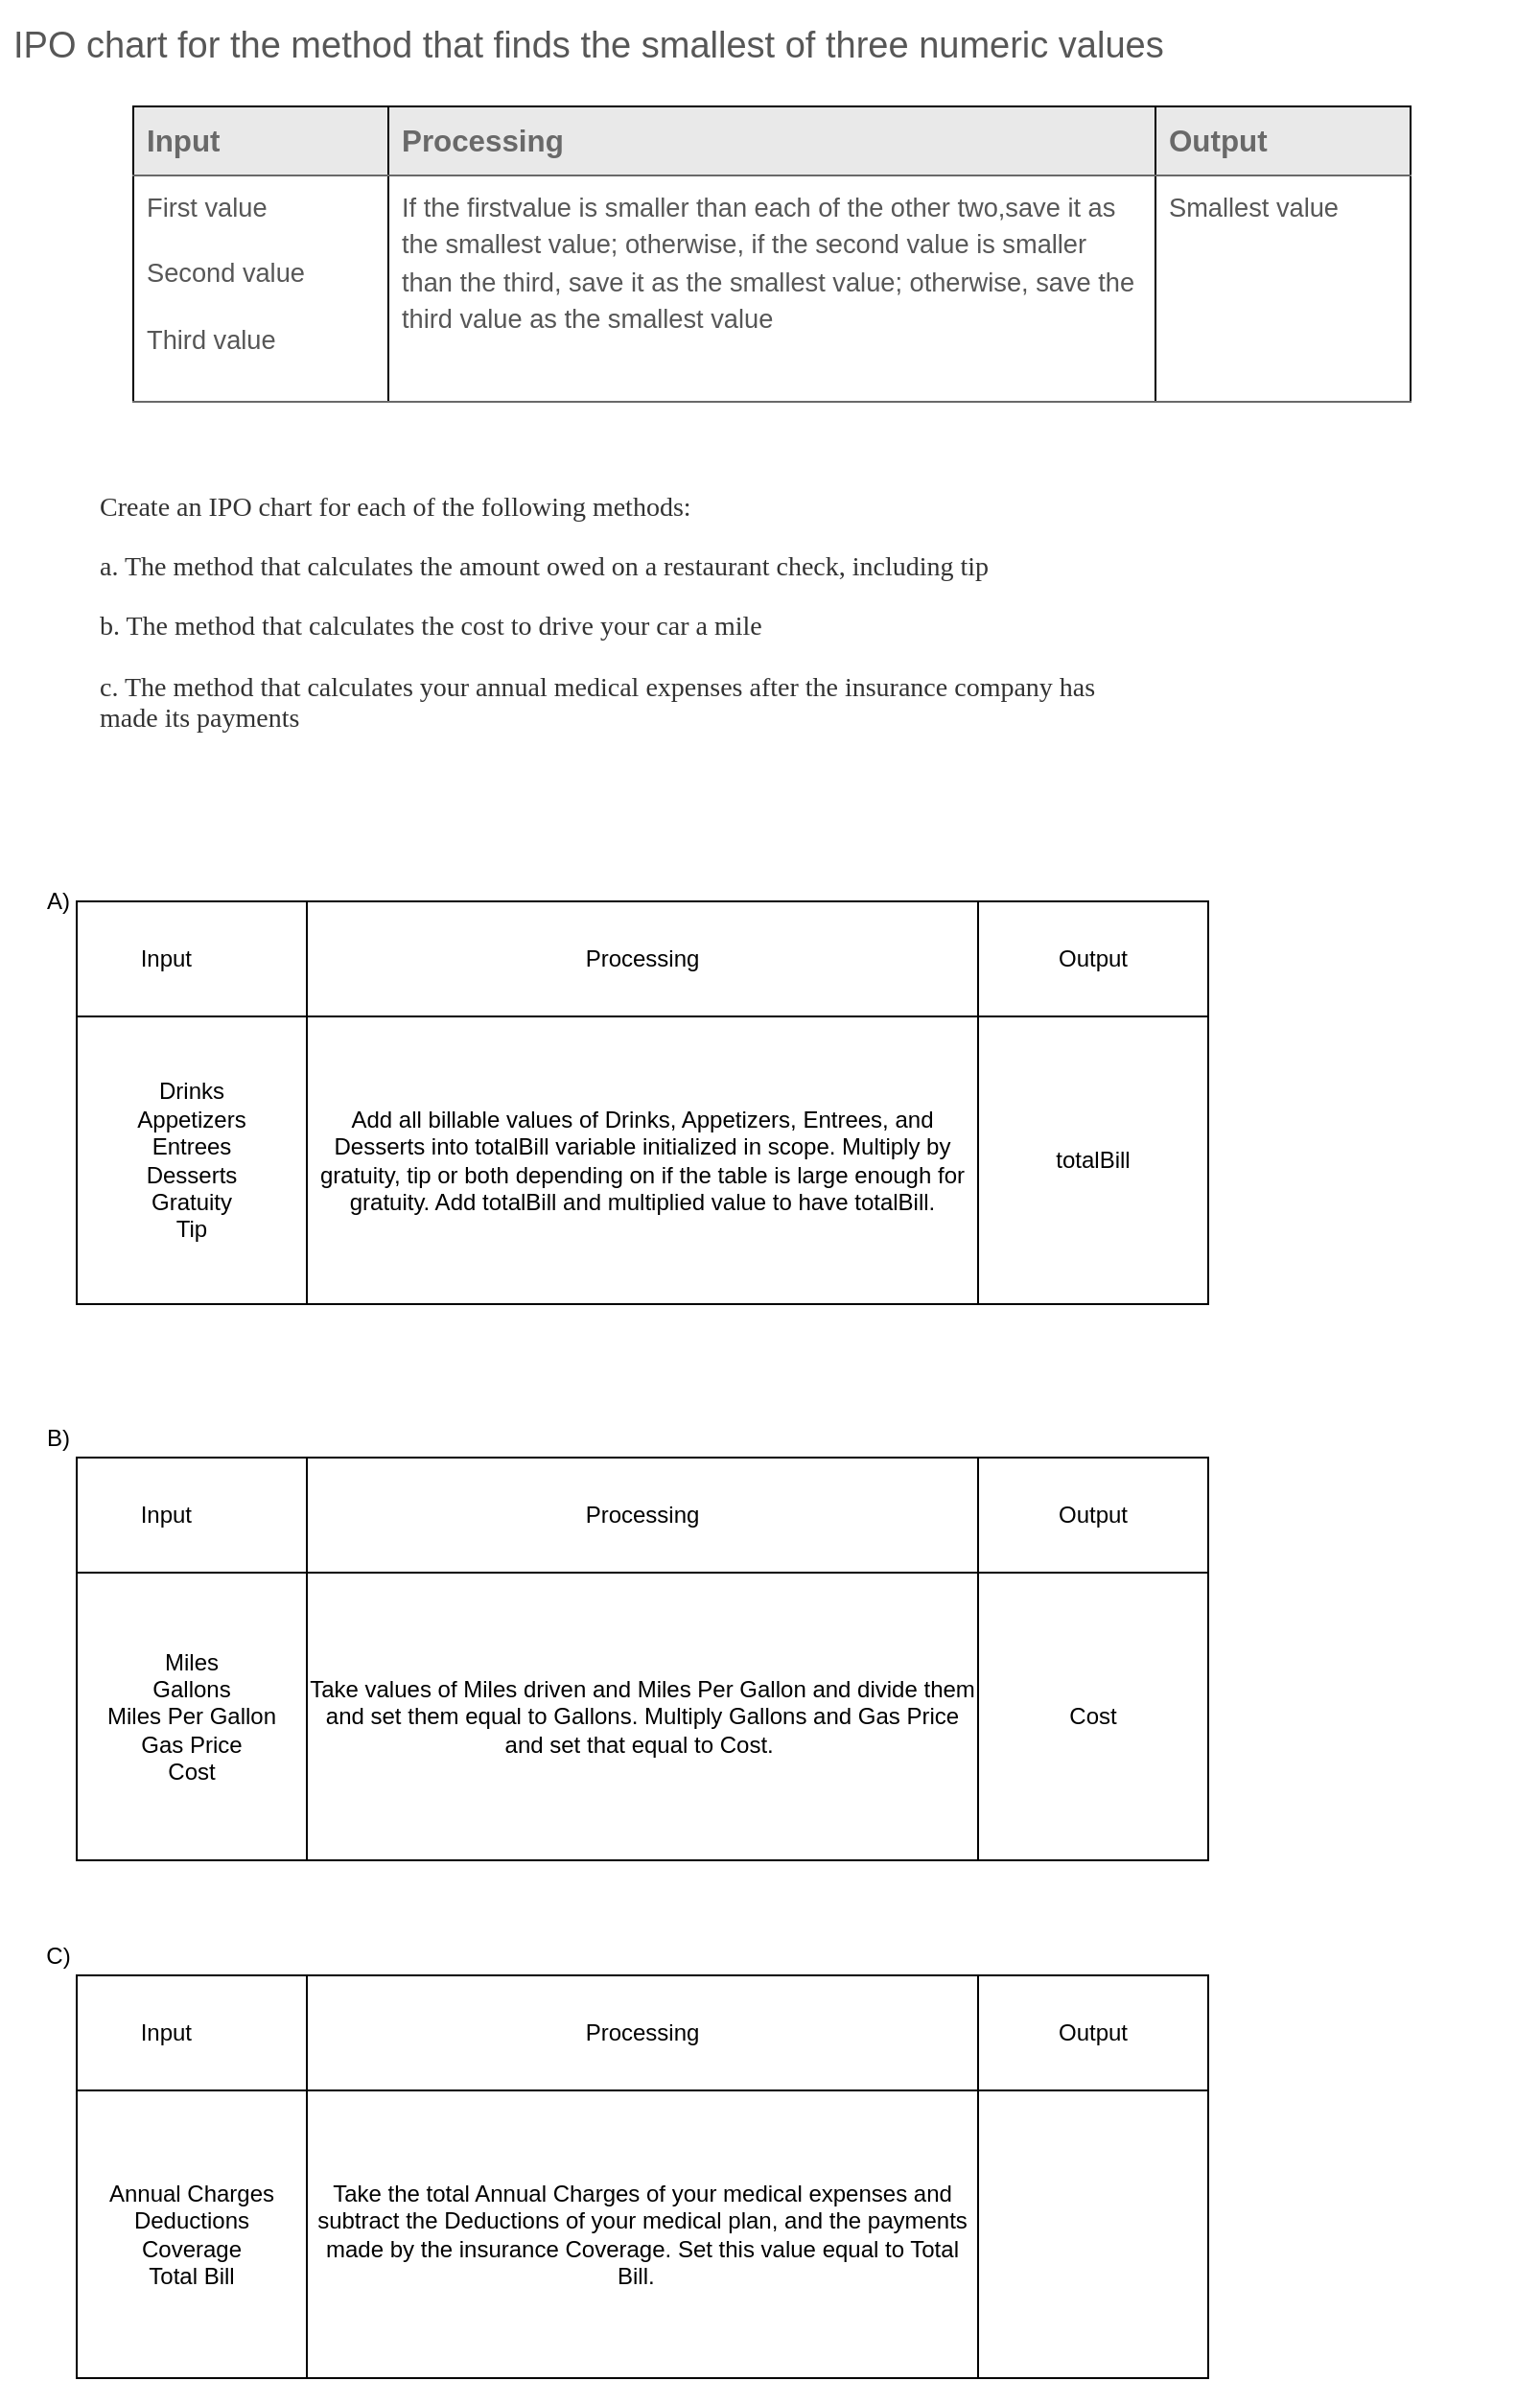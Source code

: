 <mxfile>
    <diagram id="2Z4F3KAlOLK05tOB8-TQ" name="Page-1">
        <mxGraphModel dx="1878" dy="1805" grid="1" gridSize="10" guides="1" tooltips="1" connect="1" arrows="1" fold="1" page="1" pageScale="1" pageWidth="850" pageHeight="1100" math="0" shadow="0">
            <root>
                <mxCell id="0"/>
                <mxCell id="1" parent="0"/>
                <mxCell id="2" value="&lt;span style=&quot;color: rgb(51, 51, 51); font-family: georgia, times, &amp;quot;times new roman&amp;quot;, serif; font-size: 14px; font-style: normal; font-weight: 400; letter-spacing: normal; text-indent: 0px; text-transform: none; word-spacing: 0px; background-color: rgb(255, 255, 255); display: inline; float: none;&quot;&gt;Create an IPO chart for each of the following methods:&lt;/span&gt;&lt;br style=&quot;color: rgb(51, 51, 51); font-family: georgia, times, &amp;quot;times new roman&amp;quot;, serif; font-size: 14px; font-style: normal; font-weight: 400; letter-spacing: normal; text-indent: 0px; text-transform: none; word-spacing: 0px; background-color: rgb(255, 255, 255);&quot;&gt;&lt;br style=&quot;color: rgb(51, 51, 51); font-family: georgia, times, &amp;quot;times new roman&amp;quot;, serif; font-size: 14px; font-style: normal; font-weight: 400; letter-spacing: normal; text-indent: 0px; text-transform: none; word-spacing: 0px; background-color: rgb(255, 255, 255);&quot;&gt;&lt;span style=&quot;color: rgb(51, 51, 51); font-family: georgia, times, &amp;quot;times new roman&amp;quot;, serif; font-size: 14px; font-style: normal; font-weight: 400; letter-spacing: normal; text-indent: 0px; text-transform: none; word-spacing: 0px; background-color: rgb(255, 255, 255); display: inline; float: none;&quot;&gt;a. The method that calculates the amount owed on a restaurant check, including tip&lt;/span&gt;&lt;br style=&quot;color: rgb(51, 51, 51); font-family: georgia, times, &amp;quot;times new roman&amp;quot;, serif; font-size: 14px; font-style: normal; font-weight: 400; letter-spacing: normal; text-indent: 0px; text-transform: none; word-spacing: 0px; background-color: rgb(255, 255, 255);&quot;&gt;&lt;br style=&quot;color: rgb(51, 51, 51); font-family: georgia, times, &amp;quot;times new roman&amp;quot;, serif; font-size: 14px; font-style: normal; font-weight: 400; letter-spacing: normal; text-indent: 0px; text-transform: none; word-spacing: 0px; background-color: rgb(255, 255, 255);&quot;&gt;&lt;span style=&quot;color: rgb(51, 51, 51); font-family: georgia, times, &amp;quot;times new roman&amp;quot;, serif; font-size: 14px; font-style: normal; font-weight: 400; letter-spacing: normal; text-indent: 0px; text-transform: none; word-spacing: 0px; background-color: rgb(255, 255, 255); display: inline; float: none;&quot;&gt;b. The method that calculates the cost to drive your car a mile&lt;/span&gt;&lt;br style=&quot;color: rgb(51, 51, 51); font-family: georgia, times, &amp;quot;times new roman&amp;quot;, serif; font-size: 14px; font-style: normal; font-weight: 400; letter-spacing: normal; text-indent: 0px; text-transform: none; word-spacing: 0px; background-color: rgb(255, 255, 255);&quot;&gt;&lt;br style=&quot;color: rgb(51, 51, 51); font-family: georgia, times, &amp;quot;times new roman&amp;quot;, serif; font-size: 14px; font-style: normal; font-weight: 400; letter-spacing: normal; text-indent: 0px; text-transform: none; word-spacing: 0px; background-color: rgb(255, 255, 255);&quot;&gt;&lt;span style=&quot;color: rgb(51, 51, 51); font-family: georgia, times, &amp;quot;times new roman&amp;quot;, serif; font-size: 14px; font-style: normal; font-weight: 400; letter-spacing: normal; text-indent: 0px; text-transform: none; word-spacing: 0px; background-color: rgb(255, 255, 255); display: inline; float: none;&quot;&gt;c. The method that calculates your annual medical expenses after the insurance company has made its payments&lt;/span&gt;&lt;br style=&quot;color: rgb(51, 51, 51); font-family: georgia, times, &amp;quot;times new roman&amp;quot;, serif; font-size: 14px; font-style: normal; font-weight: 400; letter-spacing: normal; text-indent: 0px; text-transform: none; word-spacing: 0px; background-color: rgb(255, 255, 255);&quot;&gt;" style="text;whiteSpace=wrap;html=1;" vertex="1" parent="1">
                    <mxGeometry x="10" y="10" width="550" height="130" as="geometry"/>
                </mxCell>
                <mxCell id="3" value="&lt;div class=&quot;heading&quot; style=&quot;box-sizing: border-box; margin: -5px 0px 16px -25px; padding: 0px; display: block; background-color: transparent; width: auto; color: rgb(87, 87, 87); font-size: 18px; font-style: normal; font-weight: 400; letter-spacing: normal; text-indent: 0px; text-transform: none; word-spacing: 0px;&quot;&gt;&lt;div class=&quot;caption&quot; id=&quot;VSFXL9VJM9QP9PL78186&quot; style=&quot;box-sizing: border-box ; margin: 0px ; padding: 8px 30px 0px ; font-family: , &amp;quot;tahoma&amp;quot; , &amp;quot;arial&amp;quot; , sans-serif ; font-size: 17.28px ; color: rgb(102 , 102 , 102) ; font-style: normal ; clear: both&quot;&gt;&lt;p style=&quot;box-sizing: border-box ; font-family: , &amp;quot;tahoma&amp;quot; , &amp;quot;arial&amp;quot; , sans-serif ; line-height: 1.5 ; color: rgb(87 , 87 , 87) ; margin: 0px 0px 15px ; padding: 0px ; font-size: 19.008px&quot;&gt;IPO chart for the method that finds the smallest of three numeric values&lt;/p&gt;&lt;/div&gt;&lt;/div&gt;&lt;div class=&quot;table rs_skip&quot; id=&quot;LAXA6E3YWNEFBZPH1901&quot; style=&quot;box-sizing: border-box; margin: 0px 0px 15px; padding: 0px; width: 800px; max-width: 100%; clear: both; color: rgb(87, 87, 87); font-size: 18px; font-style: normal; font-weight: 400; letter-spacing: normal; text-indent: 0px; text-transform: none; word-spacing: 0px;&quot;&gt;&lt;div class=&quot;maintable narrowtable&quot; style=&quot;box-sizing: border-box ; margin: 0px auto ; padding: 0px ; clear: both ; height: auto&quot;&gt;&lt;table class=&quot;frameall&quot; style=&quot;box-sizing: border-box ; font-family: , &amp;quot;tahoma&amp;quot; , &amp;quot;arial&amp;quot; , sans-serif ; margin: 0px auto 8px ; font-size: 15.66px ; width: 667px ; border-collapse: collapse ; border-spacing: 0px ; background-color: transparent ; border: 1px solid rgb(0 , 0 , 0) ; overflow-wrap: break-word ; border-radius: 5px&quot;&gt;&lt;colgroup style=&quot;box-sizing: border-box&quot;&gt;&lt;col width=&quot;133&quot; style=&quot;box-sizing: border-box&quot;&gt;&lt;col width=&quot;400&quot; style=&quot;box-sizing: border-box&quot;&gt;&lt;col width=&quot;133&quot; style=&quot;box-sizing: border-box&quot;&gt;&lt;/colgroup&gt;&lt;thead style=&quot;box-sizing: border-box&quot;&gt;&lt;tr id=&quot;SUYC5F47F8C77KELT136&quot; style=&quot;box-sizing: border-box ; background: rgb(255 , 255 , 255)&quot;&gt;&lt;th id=&quot;HGKKPHJPSVM5RJ8SC185&quot; class=&quot;alignleft underscore sidescore&quot; style=&quot;box-sizing: border-box ; margin: 0px ; padding: 7px ; font-style: normal ; font-weight: 600 ; text-align: left ; vertical-align: top ; border-top: none ; border-right: 1px solid black ; border-bottom: 1px solid rgb(105 , 105 , 105) ; border-left: none ; font-family: , &amp;quot;tahoma&amp;quot; , &amp;quot;arial&amp;quot; , sans-serif ; background: rgb(233 , 233 , 233) ; line-height: 1.4 ; color: rgb(105 , 105 , 105)&quot;&gt;&lt;strong style=&quot;box-sizing: border-box ; font-weight: 700&quot;&gt;Input&lt;/strong&gt;&lt;/th&gt;&lt;th id=&quot;UBPBYQMFP8NGXXH03794&quot; class=&quot;alignleft underscore sidescore&quot; style=&quot;box-sizing: border-box ; margin: 0px ; padding: 7px ; font-style: normal ; font-weight: 600 ; text-align: left ; vertical-align: top ; border-top: none ; border-right: 1px solid black ; border-bottom: 1px solid rgb(105 , 105 , 105) ; border-left: none ; font-family: , &amp;quot;tahoma&amp;quot; , &amp;quot;arial&amp;quot; , sans-serif ; background: rgb(233 , 233 , 233) ; line-height: 1.4 ; color: rgb(105 , 105 , 105)&quot;&gt;&lt;strong style=&quot;box-sizing: border-box ; font-weight: 700&quot;&gt;Processing&lt;/strong&gt;&lt;/th&gt;&lt;th id=&quot;VYWB3Z7JSJFBASCJP158&quot; class=&quot;alignleft underscore sidescore&quot; style=&quot;box-sizing: border-box ; margin: 0px ; padding: 7px ; font-style: normal ; font-weight: 600 ; text-align: left ; vertical-align: top ; border-top: none ; border-right: 1px solid black ; border-bottom: 1px solid rgb(105 , 105 , 105) ; border-left: none ; font-family: , &amp;quot;tahoma&amp;quot; , &amp;quot;arial&amp;quot; , sans-serif ; background: rgb(233 , 233 , 233) ; line-height: 1.4 ; color: rgb(105 , 105 , 105)&quot;&gt;&lt;strong style=&quot;box-sizing: border-box ; font-weight: 700&quot;&gt;Output&lt;/strong&gt;&lt;/th&gt;&lt;/tr&gt;&lt;/thead&gt;&lt;tbody id=&quot;EQYW6H2HE7ZANLHRS578&quot; style=&quot;box-sizing: border-box&quot;&gt;&lt;tr class=&quot;odd&quot; id=&quot;RLVW4UF8S0RXLG8Z3933&quot; style=&quot;box-sizing: border-box ; background: rgb(255 , 255 , 255)&quot;&gt;&lt;td id=&quot;QTBSHDBZ1RVHDMPY1291&quot; class=&quot;alignleft sidescore underscore&quot; style=&quot;box-sizing: border-box ; margin: 0px ; padding: 7px ; vertical-align: top ; border-top: none ; border-right: 1px solid black ; border-bottom: 1px solid rgb(105 , 105 , 105) ; border-left: none ; font-family: , &amp;quot;tahoma&amp;quot; , &amp;quot;arial&amp;quot; , sans-serif ; text-align: left ; line-height: 1.4&quot;&gt;&lt;p style=&quot;box-sizing: border-box ; font-family: , &amp;quot;tahoma&amp;quot; , &amp;quot;arial&amp;quot; , sans-serif ; line-height: 1.4 ; color: rgb(87 , 87 , 87) ; margin: 0px 0px 15px ; padding: 0px ; font-size: 13.624px&quot;&gt;First value&lt;/p&gt;&lt;p style=&quot;box-sizing: border-box ; font-family: , &amp;quot;tahoma&amp;quot; , &amp;quot;arial&amp;quot; , sans-serif ; line-height: 1.4 ; color: rgb(87 , 87 , 87) ; margin: 0px 0px 15px ; padding: 0px ; font-size: 13.624px&quot;&gt;Second value&lt;/p&gt;&lt;p style=&quot;box-sizing: border-box ; font-family: , &amp;quot;tahoma&amp;quot; , &amp;quot;arial&amp;quot; , sans-serif ; line-height: 1.4 ; color: rgb(87 , 87 , 87) ; margin: 0px 0px 15px ; padding: 0px ; font-size: 13.624px&quot;&gt;Third value&lt;/p&gt;&lt;/td&gt;&lt;td id=&quot;VARKPHZMT3592BJ28213&quot; class=&quot;alignleft sidescore underscore&quot; style=&quot;box-sizing: border-box ; margin: 0px ; padding: 7px ; vertical-align: top ; border-top: none ; border-right: 1px solid black ; border-bottom: 1px solid rgb(105 , 105 , 105) ; border-left: none ; font-family: , &amp;quot;tahoma&amp;quot; , &amp;quot;arial&amp;quot; , sans-serif ; text-align: left ; line-height: 1.4&quot;&gt;&lt;p style=&quot;box-sizing: border-box ; font-family: , &amp;quot;tahoma&amp;quot; , &amp;quot;arial&amp;quot; , sans-serif ; line-height: 1.4 ; color: rgb(87 , 87 , 87) ; margin: 0px ; padding: 0px ; font-size: 13.624px&quot;&gt;If the firstvalue is smaller than each of the other two,save it as the smallest value; otherwise, if the second value is smaller than the third, save it as the smallest value; otherwise, save the third value as the smallest value&lt;/p&gt;&lt;/td&gt;&lt;td id=&quot;BWGRN8QYA9HH0SCBH564&quot; class=&quot;alignleft sidescore underscore&quot; style=&quot;box-sizing: border-box ; margin: 0px ; padding: 7px ; vertical-align: top ; border-top: none ; border-right: 1px solid black ; border-bottom: 1px solid rgb(105 , 105 , 105) ; border-left: none ; font-family: , &amp;quot;tahoma&amp;quot; , &amp;quot;arial&amp;quot; , sans-serif ; text-align: left ; line-height: 1.4&quot;&gt;&lt;p style=&quot;box-sizing: border-box ; font-family: , &amp;quot;tahoma&amp;quot; , &amp;quot;arial&amp;quot; , sans-serif ; line-height: 1.4 ; color: rgb(87 , 87 , 87) ; margin: 0px ; padding: 0px ; font-size: 13.624px&quot;&gt;Smallest value&lt;/p&gt;&lt;/td&gt;&lt;/tr&gt;&lt;/tbody&gt;&lt;/table&gt;&lt;/div&gt;&lt;/div&gt;" style="text;whiteSpace=wrap;html=1;" vertex="1" parent="1">
                    <mxGeometry x="-40" y="-240" width="550" height="260" as="geometry"/>
                </mxCell>
                <mxCell id="5" value="Input&amp;nbsp;&lt;span style=&quot;white-space: pre&quot;&gt;&#9;&lt;/span&gt;" style="whiteSpace=wrap;html=1;" vertex="1" parent="1">
                    <mxGeometry y="230" width="120" height="60" as="geometry"/>
                </mxCell>
                <mxCell id="6" value="Processing" style="whiteSpace=wrap;html=1;" vertex="1" parent="1">
                    <mxGeometry x="120" y="230" width="350" height="60" as="geometry"/>
                </mxCell>
                <mxCell id="7" value="Output" style="whiteSpace=wrap;html=1;" vertex="1" parent="1">
                    <mxGeometry x="470" y="230" width="120" height="60" as="geometry"/>
                </mxCell>
                <mxCell id="8" value="Drinks&lt;br&gt;Appetizers&lt;br&gt;Entrees&lt;br&gt;Desserts&lt;br&gt;Gratuity&lt;br&gt;Tip" style="whiteSpace=wrap;html=1;" vertex="1" parent="1">
                    <mxGeometry y="290" width="120" height="150" as="geometry"/>
                </mxCell>
                <mxCell id="9" value="Add all billable values of Drinks, Appetizers, Entrees, and Desserts into totalBill variable initialized in scope. Multiply by gratuity, tip or both depending on if the table is large enough for gratuity. Add totalBill and multiplied value to have totalBill." style="whiteSpace=wrap;html=1;" vertex="1" parent="1">
                    <mxGeometry x="120" y="290" width="350" height="150" as="geometry"/>
                </mxCell>
                <mxCell id="10" value="totalBill" style="whiteSpace=wrap;html=1;" vertex="1" parent="1">
                    <mxGeometry x="470" y="290" width="120" height="150" as="geometry"/>
                </mxCell>
                <mxCell id="14" value="A)" style="text;html=1;align=center;verticalAlign=middle;resizable=0;points=[];autosize=1;strokeColor=none;fillColor=none;" vertex="1" parent="1">
                    <mxGeometry x="-25" y="220" width="30" height="20" as="geometry"/>
                </mxCell>
                <mxCell id="15" value="Input&amp;nbsp;&lt;span style=&quot;white-space: pre&quot;&gt;&#9;&lt;/span&gt;" style="whiteSpace=wrap;html=1;" vertex="1" parent="1">
                    <mxGeometry y="520" width="120" height="60" as="geometry"/>
                </mxCell>
                <mxCell id="16" value="Processing" style="whiteSpace=wrap;html=1;" vertex="1" parent="1">
                    <mxGeometry x="120" y="520" width="350" height="60" as="geometry"/>
                </mxCell>
                <mxCell id="17" value="Output" style="whiteSpace=wrap;html=1;" vertex="1" parent="1">
                    <mxGeometry x="470" y="520" width="120" height="60" as="geometry"/>
                </mxCell>
                <mxCell id="18" value="Miles&lt;br&gt;Gallons&lt;br&gt;Miles Per Gallon&lt;br&gt;Gas Price&lt;br&gt;Cost" style="whiteSpace=wrap;html=1;" vertex="1" parent="1">
                    <mxGeometry y="580" width="120" height="150" as="geometry"/>
                </mxCell>
                <mxCell id="19" value="Take values of Miles driven and Miles Per Gallon and divide them and set them equal to Gallons. Multiply Gallons and Gas Price and set that equal to Cost.&amp;nbsp;" style="whiteSpace=wrap;html=1;" vertex="1" parent="1">
                    <mxGeometry x="120" y="580" width="350" height="150" as="geometry"/>
                </mxCell>
                <mxCell id="20" value="Cost" style="whiteSpace=wrap;html=1;" vertex="1" parent="1">
                    <mxGeometry x="470" y="580" width="120" height="150" as="geometry"/>
                </mxCell>
                <mxCell id="21" value="B)" style="text;html=1;align=center;verticalAlign=middle;resizable=0;points=[];autosize=1;strokeColor=none;fillColor=none;" vertex="1" parent="1">
                    <mxGeometry x="-25" y="500" width="30" height="20" as="geometry"/>
                </mxCell>
                <mxCell id="22" value="Input&amp;nbsp;&lt;span style=&quot;white-space: pre&quot;&gt;&#9;&lt;/span&gt;" style="whiteSpace=wrap;html=1;" vertex="1" parent="1">
                    <mxGeometry y="790" width="120" height="60" as="geometry"/>
                </mxCell>
                <mxCell id="23" value="Processing" style="whiteSpace=wrap;html=1;" vertex="1" parent="1">
                    <mxGeometry x="120" y="790" width="350" height="60" as="geometry"/>
                </mxCell>
                <mxCell id="24" value="Output" style="whiteSpace=wrap;html=1;" vertex="1" parent="1">
                    <mxGeometry x="470" y="790" width="120" height="60" as="geometry"/>
                </mxCell>
                <mxCell id="25" value="Annual Charges&lt;br&gt;Deductions&lt;br&gt;Coverage&lt;br&gt;Total Bill" style="whiteSpace=wrap;html=1;" vertex="1" parent="1">
                    <mxGeometry y="850" width="120" height="150" as="geometry"/>
                </mxCell>
                <mxCell id="26" value="Take the total Annual Charges of your medical expenses and subtract the Deductions of your medical plan, and the payments made by the insurance Coverage. Set this value equal to Total Bill.&amp;nbsp;&amp;nbsp;" style="whiteSpace=wrap;html=1;" vertex="1" parent="1">
                    <mxGeometry x="120" y="850" width="350" height="150" as="geometry"/>
                </mxCell>
                <mxCell id="27" value="" style="whiteSpace=wrap;html=1;" vertex="1" parent="1">
                    <mxGeometry x="470" y="850" width="120" height="150" as="geometry"/>
                </mxCell>
                <mxCell id="28" value="C)" style="text;html=1;align=center;verticalAlign=middle;resizable=0;points=[];autosize=1;strokeColor=none;fillColor=none;" vertex="1" parent="1">
                    <mxGeometry x="-25" y="770" width="30" height="20" as="geometry"/>
                </mxCell>
            </root>
        </mxGraphModel>
    </diagram>
</mxfile>